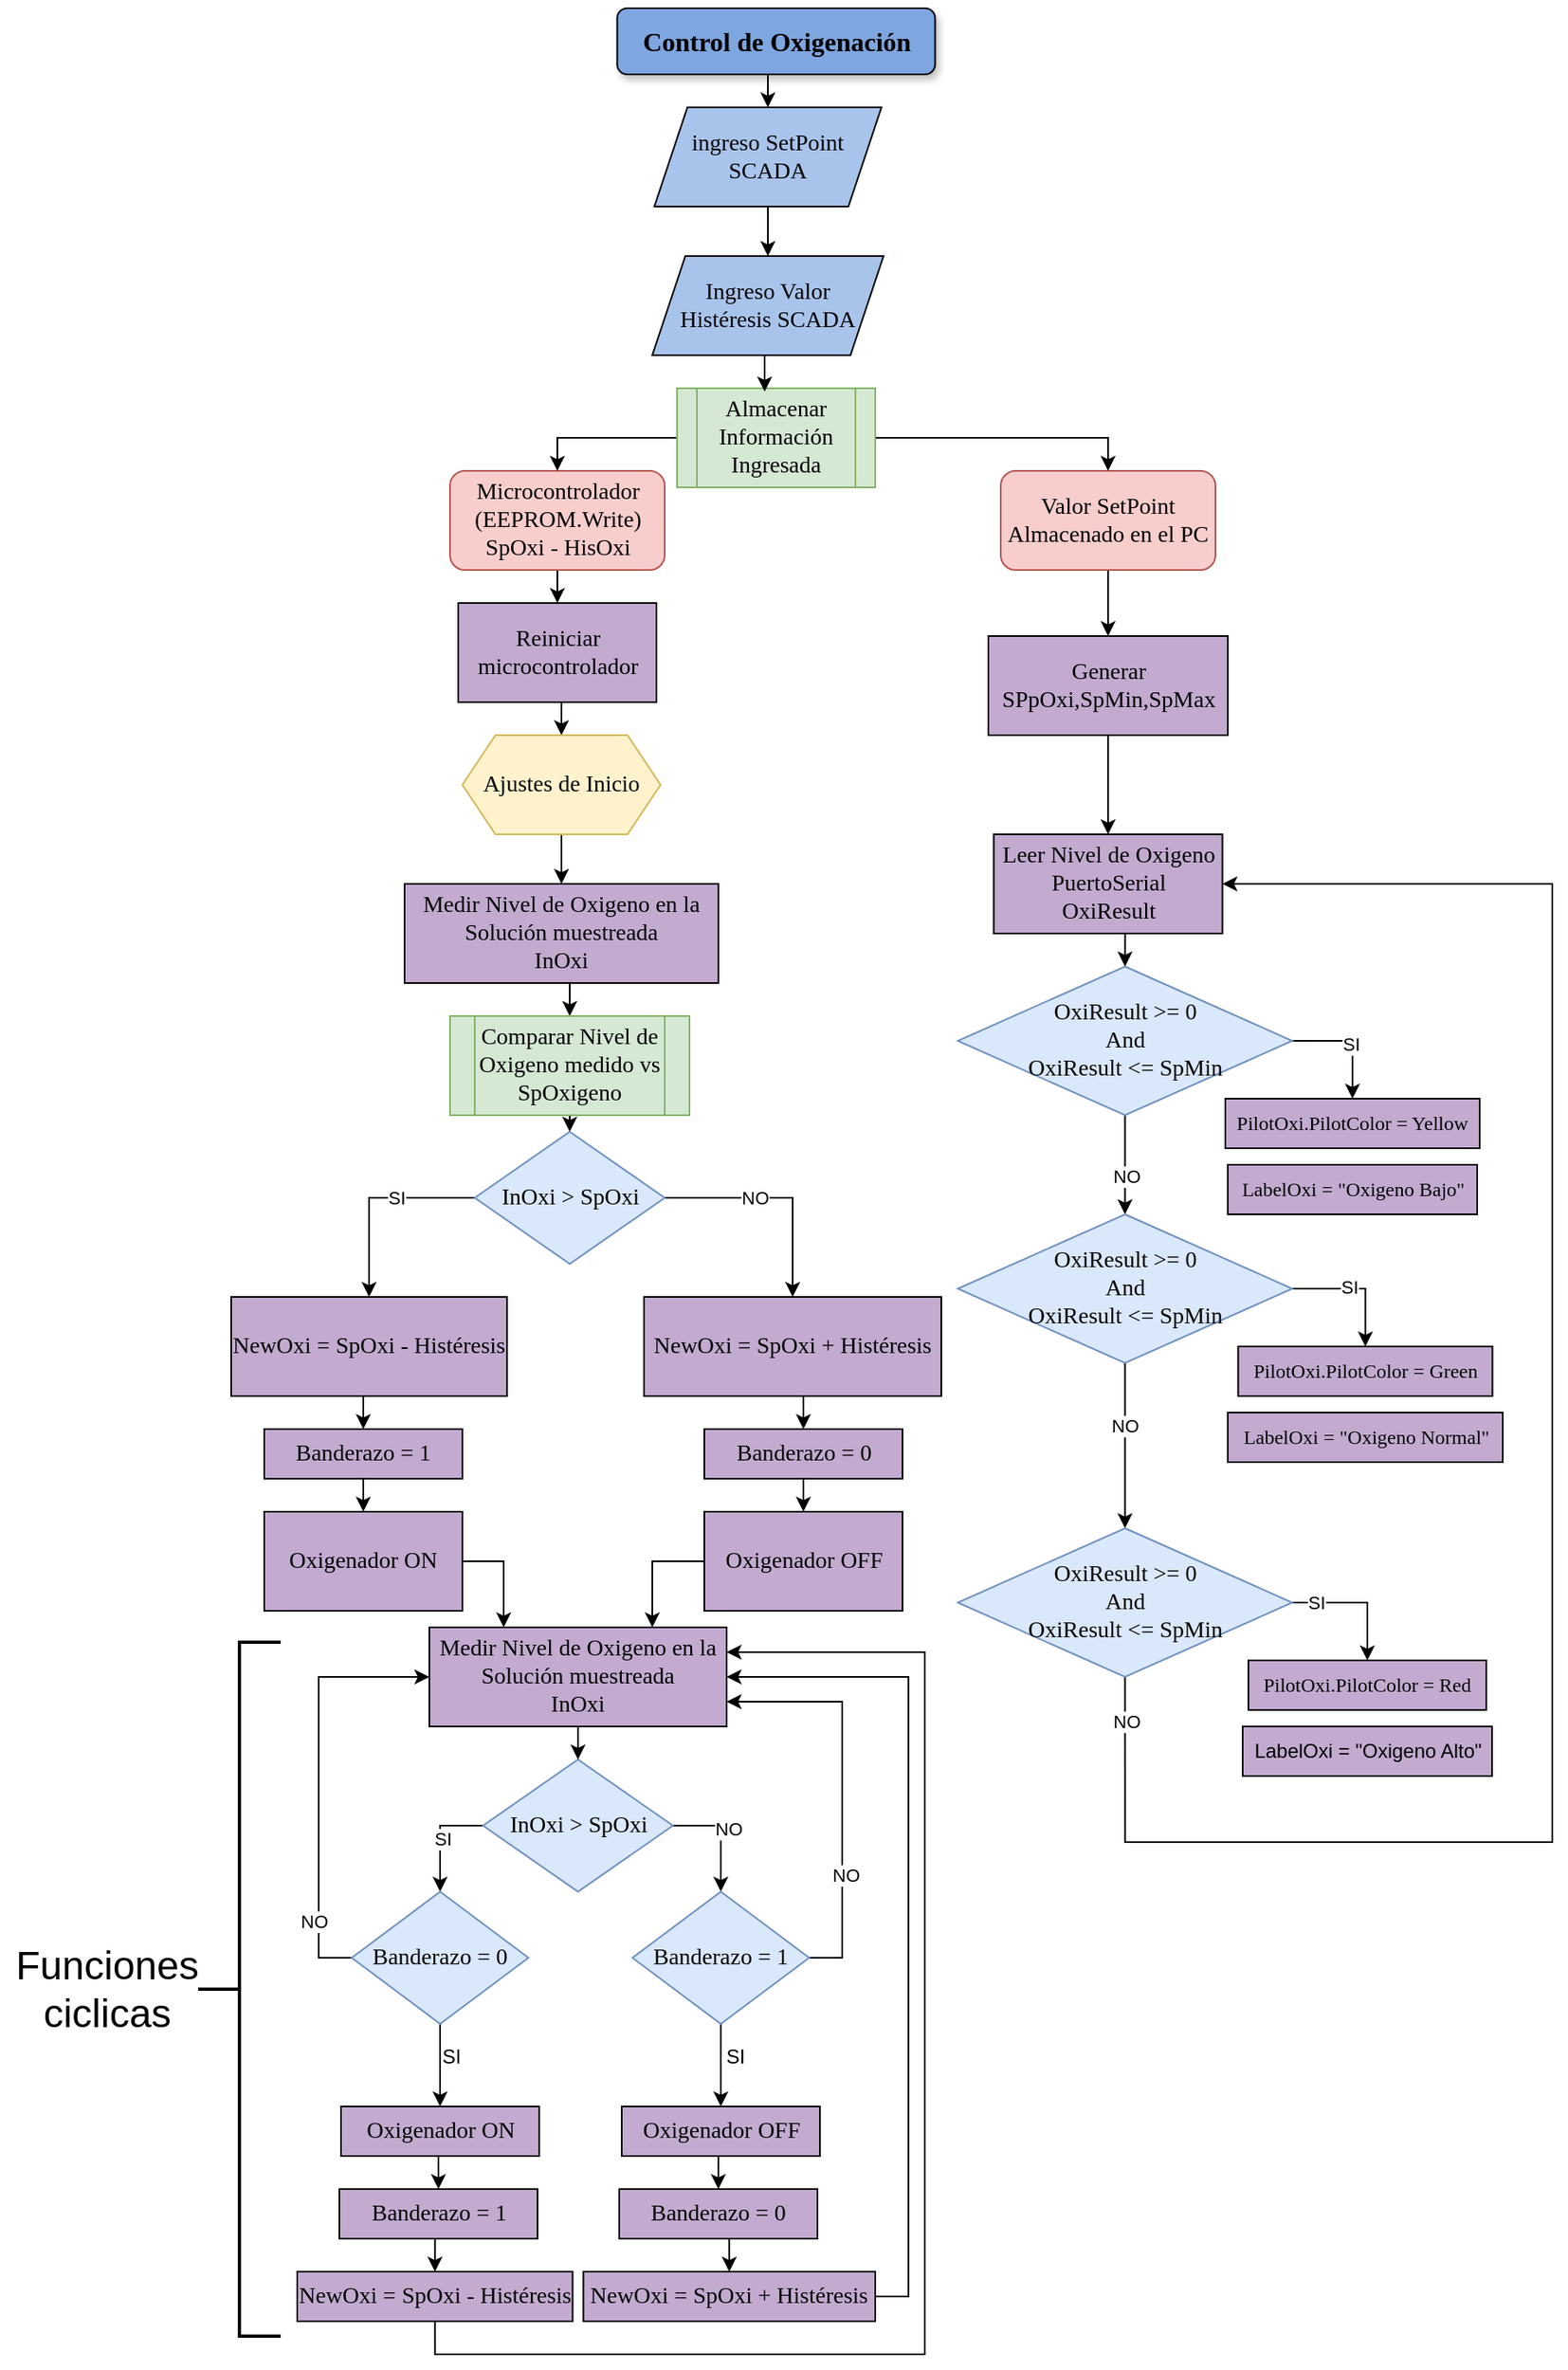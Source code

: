 <mxfile version="14.7.4" type="device"><diagram id="C5RBs43oDa-KdzZeNtuy" name="Page-1"><mxGraphModel dx="2067" dy="1708" grid="1" gridSize="10" guides="1" tooltips="1" connect="1" arrows="1" fold="1" page="1" pageScale="1" pageWidth="827" pageHeight="1169" math="0" shadow="0"><root><mxCell id="WIyWlLk6GJQsqaUBKTNV-0"/><mxCell id="WIyWlLk6GJQsqaUBKTNV-1" parent="WIyWlLk6GJQsqaUBKTNV-0"/><mxCell id="j3Bn2K5FIiZmqhXwVq_b-67" style="edgeStyle=orthogonalEdgeStyle;rounded=0;orthogonalLoop=1;jettySize=auto;html=1;exitX=0.5;exitY=1;exitDx=0;exitDy=0;entryX=0.5;entryY=0;entryDx=0;entryDy=0;" edge="1" parent="WIyWlLk6GJQsqaUBKTNV-1" source="WIyWlLk6GJQsqaUBKTNV-3" target="j3Bn2K5FIiZmqhXwVq_b-4"><mxGeometry relative="1" as="geometry"/></mxCell><mxCell id="WIyWlLk6GJQsqaUBKTNV-3" value="&lt;font face=&quot;Times New Roman&quot; style=&quot;font-size: 16px&quot;&gt;&lt;b style=&quot;font-size: 16px&quot;&gt;Control de Oxigenación&lt;/b&gt;&lt;/font&gt;" style="rounded=1;whiteSpace=wrap;html=1;fontSize=16;glass=0;strokeWidth=1;shadow=1;fillColor=#7EA6E0;" parent="WIyWlLk6GJQsqaUBKTNV-1" vertex="1"><mxGeometry x="133.75" y="-40" width="192.5" height="40" as="geometry"/></mxCell><mxCell id="j3Bn2K5FIiZmqhXwVq_b-97" style="edgeStyle=orthogonalEdgeStyle;rounded=0;orthogonalLoop=1;jettySize=auto;html=1;exitX=0.5;exitY=1;exitDx=0;exitDy=0;entryX=0.5;entryY=0;entryDx=0;entryDy=0;" edge="1" parent="WIyWlLk6GJQsqaUBKTNV-1" source="j3Bn2K5FIiZmqhXwVq_b-2" target="j3Bn2K5FIiZmqhXwVq_b-72"><mxGeometry relative="1" as="geometry"/></mxCell><mxCell id="j3Bn2K5FIiZmqhXwVq_b-2" value="&lt;font face=&quot;Times New Roman&quot; style=&quot;font-size: 14px&quot;&gt;Valor SetPoint Almacenado en el PC&lt;/font&gt;" style="rounded=1;whiteSpace=wrap;html=1;strokeColor=#b85450;fillColor=#f8cecc;" vertex="1" parent="WIyWlLk6GJQsqaUBKTNV-1"><mxGeometry x="366" y="240" width="130" height="60" as="geometry"/></mxCell><mxCell id="j3Bn2K5FIiZmqhXwVq_b-108" style="edgeStyle=orthogonalEdgeStyle;rounded=0;orthogonalLoop=1;jettySize=auto;html=1;exitX=0.5;exitY=1;exitDx=0;exitDy=0;entryX=0.5;entryY=0;entryDx=0;entryDy=0;" edge="1" parent="WIyWlLk6GJQsqaUBKTNV-1" source="j3Bn2K5FIiZmqhXwVq_b-3" target="j3Bn2K5FIiZmqhXwVq_b-11"><mxGeometry relative="1" as="geometry"/></mxCell><mxCell id="j3Bn2K5FIiZmqhXwVq_b-3" value="&lt;font face=&quot;Times New Roman&quot; style=&quot;font-size: 14px&quot;&gt;Microcontrolador &lt;br&gt;(EEPROM.Write)&lt;br&gt;SpOxi - HisOxi&lt;/font&gt;" style="rounded=1;whiteSpace=wrap;html=1;fillColor=#f8cecc;strokeColor=#b85450;" vertex="1" parent="WIyWlLk6GJQsqaUBKTNV-1"><mxGeometry x="32.5" y="240" width="130" height="60" as="geometry"/></mxCell><mxCell id="j3Bn2K5FIiZmqhXwVq_b-68" style="edgeStyle=orthogonalEdgeStyle;rounded=0;orthogonalLoop=1;jettySize=auto;html=1;exitX=0.5;exitY=1;exitDx=0;exitDy=0;entryX=0.5;entryY=0;entryDx=0;entryDy=0;" edge="1" parent="WIyWlLk6GJQsqaUBKTNV-1" source="j3Bn2K5FIiZmqhXwVq_b-4" target="j3Bn2K5FIiZmqhXwVq_b-19"><mxGeometry relative="1" as="geometry"/></mxCell><mxCell id="j3Bn2K5FIiZmqhXwVq_b-4" value="&lt;font face=&quot;Times New Roman&quot; style=&quot;font-size: 14px&quot;&gt;ingreso SetPoint&lt;br&gt;SCADA&lt;/font&gt;" style="shape=parallelogram;perimeter=parallelogramPerimeter;whiteSpace=wrap;html=1;fixedSize=1;fillColor=#A9C4EB;" vertex="1" parent="WIyWlLk6GJQsqaUBKTNV-1"><mxGeometry x="156.25" y="20" width="137.5" height="60" as="geometry"/></mxCell><mxCell id="j3Bn2K5FIiZmqhXwVq_b-70" style="edgeStyle=orthogonalEdgeStyle;rounded=0;orthogonalLoop=1;jettySize=auto;html=1;exitX=0;exitY=0.5;exitDx=0;exitDy=0;entryX=0.5;entryY=0;entryDx=0;entryDy=0;" edge="1" parent="WIyWlLk6GJQsqaUBKTNV-1" source="j3Bn2K5FIiZmqhXwVq_b-5" target="j3Bn2K5FIiZmqhXwVq_b-3"><mxGeometry relative="1" as="geometry"/></mxCell><mxCell id="j3Bn2K5FIiZmqhXwVq_b-71" style="edgeStyle=orthogonalEdgeStyle;rounded=0;orthogonalLoop=1;jettySize=auto;html=1;exitX=1;exitY=0.5;exitDx=0;exitDy=0;" edge="1" parent="WIyWlLk6GJQsqaUBKTNV-1" source="j3Bn2K5FIiZmqhXwVq_b-5" target="j3Bn2K5FIiZmqhXwVq_b-2"><mxGeometry relative="1" as="geometry"><Array as="points"><mxPoint x="431" y="220"/></Array></mxGeometry></mxCell><mxCell id="j3Bn2K5FIiZmqhXwVq_b-5" value="&lt;font face=&quot;Times New Roman&quot; style=&quot;font-size: 14px&quot;&gt;Almacenar Información Ingresada&lt;/font&gt;" style="shape=process;whiteSpace=wrap;html=1;backgroundOutline=1;fillColor=#d5e8d4;strokeColor=#82b366;" vertex="1" parent="WIyWlLk6GJQsqaUBKTNV-1"><mxGeometry x="170" y="190" width="120" height="60" as="geometry"/></mxCell><mxCell id="j3Bn2K5FIiZmqhXwVq_b-109" style="edgeStyle=orthogonalEdgeStyle;rounded=0;orthogonalLoop=1;jettySize=auto;html=1;exitX=0.5;exitY=1;exitDx=0;exitDy=0;entryX=0.5;entryY=0;entryDx=0;entryDy=0;" edge="1" parent="WIyWlLk6GJQsqaUBKTNV-1" source="j3Bn2K5FIiZmqhXwVq_b-11" target="j3Bn2K5FIiZmqhXwVq_b-27"><mxGeometry relative="1" as="geometry"/></mxCell><mxCell id="j3Bn2K5FIiZmqhXwVq_b-11" value="&lt;font face=&quot;Times New Roman&quot; style=&quot;font-size: 14px&quot;&gt;Reiniciar&lt;br&gt;microcontrolador&lt;/font&gt;" style="rounded=0;whiteSpace=wrap;html=1;fillColor=#C3ABD0;" vertex="1" parent="WIyWlLk6GJQsqaUBKTNV-1"><mxGeometry x="37.5" y="320" width="120" height="60" as="geometry"/></mxCell><mxCell id="j3Bn2K5FIiZmqhXwVq_b-111" style="edgeStyle=orthogonalEdgeStyle;rounded=0;orthogonalLoop=1;jettySize=auto;html=1;exitX=0.5;exitY=1;exitDx=0;exitDy=0;entryX=0.5;entryY=0;entryDx=0;entryDy=0;" edge="1" parent="WIyWlLk6GJQsqaUBKTNV-1" source="j3Bn2K5FIiZmqhXwVq_b-13" target="j3Bn2K5FIiZmqhXwVq_b-16"><mxGeometry relative="1" as="geometry"/></mxCell><mxCell id="j3Bn2K5FIiZmqhXwVq_b-13" value="&lt;font face=&quot;Times New Roman&quot; style=&quot;font-size: 14px&quot;&gt;Medir Nivel de Oxigeno en la Solución muestreada&lt;br&gt;InOxi&lt;/font&gt;" style="rounded=0;whiteSpace=wrap;html=1;fillColor=#C3ABD0;" vertex="1" parent="WIyWlLk6GJQsqaUBKTNV-1"><mxGeometry x="5" y="490" width="190" height="60" as="geometry"/></mxCell><mxCell id="j3Bn2K5FIiZmqhXwVq_b-112" style="edgeStyle=orthogonalEdgeStyle;rounded=0;orthogonalLoop=1;jettySize=auto;html=1;exitX=0.5;exitY=1;exitDx=0;exitDy=0;entryX=0.5;entryY=0;entryDx=0;entryDy=0;" edge="1" parent="WIyWlLk6GJQsqaUBKTNV-1" source="j3Bn2K5FIiZmqhXwVq_b-16" target="j3Bn2K5FIiZmqhXwVq_b-17"><mxGeometry relative="1" as="geometry"/></mxCell><mxCell id="j3Bn2K5FIiZmqhXwVq_b-16" value="&lt;font face=&quot;Times New Roman&quot; style=&quot;font-size: 14px&quot;&gt;Comparar Nivel de Oxigeno medido vs SpOxigeno&lt;/font&gt;" style="shape=process;whiteSpace=wrap;html=1;backgroundOutline=1;strokeColor=#82b366;fillColor=#d5e8d4;" vertex="1" parent="WIyWlLk6GJQsqaUBKTNV-1"><mxGeometry x="32.5" y="570" width="145" height="60" as="geometry"/></mxCell><mxCell id="j3Bn2K5FIiZmqhXwVq_b-20" style="edgeStyle=orthogonalEdgeStyle;rounded=0;orthogonalLoop=1;jettySize=auto;html=1;exitX=1;exitY=0.5;exitDx=0;exitDy=0;" edge="1" parent="WIyWlLk6GJQsqaUBKTNV-1" source="j3Bn2K5FIiZmqhXwVq_b-17" target="j3Bn2K5FIiZmqhXwVq_b-18"><mxGeometry relative="1" as="geometry"/></mxCell><mxCell id="j3Bn2K5FIiZmqhXwVq_b-46" value="NO" style="edgeLabel;html=1;align=center;verticalAlign=middle;resizable=0;points=[];" vertex="1" connectable="0" parent="j3Bn2K5FIiZmqhXwVq_b-20"><mxGeometry x="-0.229" relative="1" as="geometry"><mxPoint x="1" as="offset"/></mxGeometry></mxCell><mxCell id="j3Bn2K5FIiZmqhXwVq_b-24" style="edgeStyle=orthogonalEdgeStyle;rounded=0;orthogonalLoop=1;jettySize=auto;html=1;exitX=0;exitY=0.5;exitDx=0;exitDy=0;" edge="1" parent="WIyWlLk6GJQsqaUBKTNV-1" source="j3Bn2K5FIiZmqhXwVq_b-17" target="j3Bn2K5FIiZmqhXwVq_b-22"><mxGeometry relative="1" as="geometry"/></mxCell><mxCell id="j3Bn2K5FIiZmqhXwVq_b-45" value="SI" style="edgeLabel;html=1;align=center;verticalAlign=middle;resizable=0;points=[];" vertex="1" connectable="0" parent="j3Bn2K5FIiZmqhXwVq_b-24"><mxGeometry x="-0.218" relative="1" as="geometry"><mxPoint x="1" as="offset"/></mxGeometry></mxCell><mxCell id="j3Bn2K5FIiZmqhXwVq_b-17" value="&lt;font style=&quot;font-size: 14px&quot; face=&quot;Times New Roman&quot;&gt;InOxi &amp;gt; SpOxi&lt;/font&gt;" style="rhombus;whiteSpace=wrap;html=1;strokeColor=#6c8ebf;fillColor=#dae8fc;" vertex="1" parent="WIyWlLk6GJQsqaUBKTNV-1"><mxGeometry x="47.5" y="640" width="115" height="80" as="geometry"/></mxCell><mxCell id="j3Bn2K5FIiZmqhXwVq_b-66" style="edgeStyle=orthogonalEdgeStyle;rounded=0;orthogonalLoop=1;jettySize=auto;html=1;exitX=0.5;exitY=1;exitDx=0;exitDy=0;entryX=0.5;entryY=0;entryDx=0;entryDy=0;" edge="1" parent="WIyWlLk6GJQsqaUBKTNV-1" source="j3Bn2K5FIiZmqhXwVq_b-18" target="j3Bn2K5FIiZmqhXwVq_b-26"><mxGeometry relative="1" as="geometry"/></mxCell><mxCell id="j3Bn2K5FIiZmqhXwVq_b-18" value="&lt;font face=&quot;Times New Roman&quot; style=&quot;font-size: 14px&quot;&gt;NewOxi = SpOxi + Histéresis&lt;/font&gt;" style="rounded=0;whiteSpace=wrap;html=1;fillColor=#C3ABD0;" vertex="1" parent="WIyWlLk6GJQsqaUBKTNV-1"><mxGeometry x="150" y="740" width="180" height="60" as="geometry"/></mxCell><mxCell id="j3Bn2K5FIiZmqhXwVq_b-69" style="edgeStyle=orthogonalEdgeStyle;rounded=0;orthogonalLoop=1;jettySize=auto;html=1;exitX=0.5;exitY=1;exitDx=0;exitDy=0;entryX=0.442;entryY=0.033;entryDx=0;entryDy=0;entryPerimeter=0;" edge="1" parent="WIyWlLk6GJQsqaUBKTNV-1" source="j3Bn2K5FIiZmqhXwVq_b-19" target="j3Bn2K5FIiZmqhXwVq_b-5"><mxGeometry relative="1" as="geometry"/></mxCell><mxCell id="j3Bn2K5FIiZmqhXwVq_b-19" value="&lt;font face=&quot;Times New Roman&quot; style=&quot;font-size: 14px&quot;&gt;Ingreso Valor &lt;br&gt;Histéresis SCADA&lt;/font&gt;" style="shape=parallelogram;perimeter=parallelogramPerimeter;whiteSpace=wrap;html=1;fixedSize=1;fillColor=#A9C4EB;" vertex="1" parent="WIyWlLk6GJQsqaUBKTNV-1"><mxGeometry x="155" y="110" width="140" height="60" as="geometry"/></mxCell><mxCell id="j3Bn2K5FIiZmqhXwVq_b-64" style="edgeStyle=orthogonalEdgeStyle;rounded=0;orthogonalLoop=1;jettySize=auto;html=1;exitX=0;exitY=0.5;exitDx=0;exitDy=0;entryX=0.75;entryY=0;entryDx=0;entryDy=0;fontSize=12;fillColor=#C3ABD0;" edge="1" parent="WIyWlLk6GJQsqaUBKTNV-1" source="j3Bn2K5FIiZmqhXwVq_b-21" target="j3Bn2K5FIiZmqhXwVq_b-28"><mxGeometry relative="1" as="geometry"/></mxCell><mxCell id="j3Bn2K5FIiZmqhXwVq_b-21" value="&lt;font style=&quot;font-size: 14px&quot; face=&quot;Times New Roman&quot;&gt;Oxigenador OFF&lt;/font&gt;" style="rounded=0;whiteSpace=wrap;html=1;fillColor=#C3ABD0;" vertex="1" parent="WIyWlLk6GJQsqaUBKTNV-1"><mxGeometry x="186.5" y="870" width="120" height="60" as="geometry"/></mxCell><mxCell id="j3Bn2K5FIiZmqhXwVq_b-61" style="edgeStyle=orthogonalEdgeStyle;rounded=0;orthogonalLoop=1;jettySize=auto;html=1;exitX=0.5;exitY=1;exitDx=0;exitDy=0;entryX=0.5;entryY=0;entryDx=0;entryDy=0;" edge="1" parent="WIyWlLk6GJQsqaUBKTNV-1" source="j3Bn2K5FIiZmqhXwVq_b-22" target="j3Bn2K5FIiZmqhXwVq_b-25"><mxGeometry relative="1" as="geometry"/></mxCell><mxCell id="j3Bn2K5FIiZmqhXwVq_b-22" value="&lt;font face=&quot;Times New Roman&quot; style=&quot;font-size: 14px&quot;&gt;NewOxi = SpOxi - Histéresis&lt;/font&gt;" style="rounded=0;whiteSpace=wrap;html=1;fillColor=#C3ABD0;" vertex="1" parent="WIyWlLk6GJQsqaUBKTNV-1"><mxGeometry x="-100" y="740" width="167" height="60" as="geometry"/></mxCell><mxCell id="j3Bn2K5FIiZmqhXwVq_b-63" style="edgeStyle=orthogonalEdgeStyle;rounded=0;orthogonalLoop=1;jettySize=auto;html=1;exitX=1;exitY=0.5;exitDx=0;exitDy=0;entryX=0.25;entryY=0;entryDx=0;entryDy=0;fontSize=12;fillColor=#C3ABD0;" edge="1" parent="WIyWlLk6GJQsqaUBKTNV-1" source="j3Bn2K5FIiZmqhXwVq_b-23" target="j3Bn2K5FIiZmqhXwVq_b-28"><mxGeometry relative="1" as="geometry"/></mxCell><mxCell id="j3Bn2K5FIiZmqhXwVq_b-23" value="&lt;font style=&quot;font-size: 14px&quot; face=&quot;Times New Roman&quot;&gt;Oxigenador ON&lt;/font&gt;" style="rounded=0;whiteSpace=wrap;html=1;fillColor=#C3ABD0;" vertex="1" parent="WIyWlLk6GJQsqaUBKTNV-1"><mxGeometry x="-80" y="870" width="120" height="60" as="geometry"/></mxCell><mxCell id="j3Bn2K5FIiZmqhXwVq_b-62" style="edgeStyle=orthogonalEdgeStyle;rounded=0;orthogonalLoop=1;jettySize=auto;html=1;exitX=0.5;exitY=1;exitDx=0;exitDy=0;entryX=0.5;entryY=0;entryDx=0;entryDy=0;fontSize=12;fillColor=#C3ABD0;" edge="1" parent="WIyWlLk6GJQsqaUBKTNV-1" source="j3Bn2K5FIiZmqhXwVq_b-25" target="j3Bn2K5FIiZmqhXwVq_b-23"><mxGeometry relative="1" as="geometry"/></mxCell><mxCell id="j3Bn2K5FIiZmqhXwVq_b-25" value="&lt;font face=&quot;Times New Roman&quot; style=&quot;font-size: 14px&quot;&gt;Banderazo = 1&lt;/font&gt;" style="rounded=0;whiteSpace=wrap;html=1;fillColor=#C3ABD0;" vertex="1" parent="WIyWlLk6GJQsqaUBKTNV-1"><mxGeometry x="-80" y="820" width="120" height="30" as="geometry"/></mxCell><mxCell id="j3Bn2K5FIiZmqhXwVq_b-65" style="edgeStyle=orthogonalEdgeStyle;rounded=0;orthogonalLoop=1;jettySize=auto;html=1;exitX=0.5;exitY=1;exitDx=0;exitDy=0;entryX=0.5;entryY=0;entryDx=0;entryDy=0;fontSize=12;fillColor=#C3ABD0;" edge="1" parent="WIyWlLk6GJQsqaUBKTNV-1" source="j3Bn2K5FIiZmqhXwVq_b-26" target="j3Bn2K5FIiZmqhXwVq_b-21"><mxGeometry relative="1" as="geometry"/></mxCell><mxCell id="j3Bn2K5FIiZmqhXwVq_b-26" value="&lt;font style=&quot;font-size: 14px&quot; face=&quot;Times New Roman&quot;&gt;Banderazo = 0&lt;/font&gt;" style="rounded=0;whiteSpace=wrap;html=1;fillColor=#C3ABD0;" vertex="1" parent="WIyWlLk6GJQsqaUBKTNV-1"><mxGeometry x="186.5" y="820" width="120" height="30" as="geometry"/></mxCell><mxCell id="j3Bn2K5FIiZmqhXwVq_b-110" style="edgeStyle=orthogonalEdgeStyle;rounded=0;orthogonalLoop=1;jettySize=auto;html=1;exitX=0.5;exitY=1;exitDx=0;exitDy=0;" edge="1" parent="WIyWlLk6GJQsqaUBKTNV-1" source="j3Bn2K5FIiZmqhXwVq_b-27" target="j3Bn2K5FIiZmqhXwVq_b-13"><mxGeometry relative="1" as="geometry"/></mxCell><mxCell id="j3Bn2K5FIiZmqhXwVq_b-27" value="&lt;font style=&quot;font-size: 14px&quot; face=&quot;Times New Roman&quot;&gt;Ajustes de Inicio&lt;/font&gt;" style="shape=hexagon;perimeter=hexagonPerimeter2;whiteSpace=wrap;html=1;fixedSize=1;fillColor=#fff2cc;strokeColor=#d6b656;" vertex="1" parent="WIyWlLk6GJQsqaUBKTNV-1"><mxGeometry x="40" y="400" width="120" height="60" as="geometry"/></mxCell><mxCell id="j3Bn2K5FIiZmqhXwVq_b-37" style="edgeStyle=orthogonalEdgeStyle;rounded=0;orthogonalLoop=1;jettySize=auto;html=1;exitX=0.5;exitY=1;exitDx=0;exitDy=0;fontSize=12;fillColor=#C3ABD0;" edge="1" parent="WIyWlLk6GJQsqaUBKTNV-1" source="j3Bn2K5FIiZmqhXwVq_b-28" target="j3Bn2K5FIiZmqhXwVq_b-30"><mxGeometry relative="1" as="geometry"/></mxCell><mxCell id="j3Bn2K5FIiZmqhXwVq_b-28" value="&lt;font face=&quot;Times New Roman&quot; style=&quot;font-size: 14px&quot;&gt;Medir Nivel de Oxigeno en la Solución muestreada&lt;br&gt;InOxi&lt;/font&gt;" style="rounded=0;whiteSpace=wrap;html=1;fillColor=#C3ABD0;" vertex="1" parent="WIyWlLk6GJQsqaUBKTNV-1"><mxGeometry x="20" y="940" width="180" height="60" as="geometry"/></mxCell><mxCell id="j3Bn2K5FIiZmqhXwVq_b-35" style="edgeStyle=orthogonalEdgeStyle;rounded=0;orthogonalLoop=1;jettySize=auto;html=1;exitX=0;exitY=0.5;exitDx=0;exitDy=0;entryX=0.5;entryY=0;entryDx=0;entryDy=0;" edge="1" parent="WIyWlLk6GJQsqaUBKTNV-1" source="j3Bn2K5FIiZmqhXwVq_b-30" target="j3Bn2K5FIiZmqhXwVq_b-31"><mxGeometry relative="1" as="geometry"/></mxCell><mxCell id="j3Bn2K5FIiZmqhXwVq_b-48" value="SI" style="edgeLabel;html=1;align=center;verticalAlign=middle;resizable=0;points=[];" vertex="1" connectable="0" parent="j3Bn2K5FIiZmqhXwVq_b-35"><mxGeometry x="0.03" y="1" relative="1" as="geometry"><mxPoint as="offset"/></mxGeometry></mxCell><mxCell id="j3Bn2K5FIiZmqhXwVq_b-36" style="edgeStyle=orthogonalEdgeStyle;rounded=0;orthogonalLoop=1;jettySize=auto;html=1;exitX=1;exitY=0.5;exitDx=0;exitDy=0;entryX=0.5;entryY=0;entryDx=0;entryDy=0;" edge="1" parent="WIyWlLk6GJQsqaUBKTNV-1" source="j3Bn2K5FIiZmqhXwVq_b-30" target="j3Bn2K5FIiZmqhXwVq_b-32"><mxGeometry relative="1" as="geometry"/></mxCell><mxCell id="j3Bn2K5FIiZmqhXwVq_b-47" value="NO" style="edgeLabel;html=1;align=center;verticalAlign=middle;resizable=0;points=[];" vertex="1" connectable="0" parent="j3Bn2K5FIiZmqhXwVq_b-36"><mxGeometry x="-0.101" y="4" relative="1" as="geometry"><mxPoint as="offset"/></mxGeometry></mxCell><mxCell id="j3Bn2K5FIiZmqhXwVq_b-30" value="&lt;font face=&quot;Times New Roman&quot; style=&quot;font-size: 14px&quot;&gt;InOxi &amp;gt; SpOxi&lt;/font&gt;" style="rhombus;whiteSpace=wrap;html=1;strokeColor=#6c8ebf;fillColor=#dae8fc;" vertex="1" parent="WIyWlLk6GJQsqaUBKTNV-1"><mxGeometry x="52.5" y="1020" width="115" height="80" as="geometry"/></mxCell><mxCell id="j3Bn2K5FIiZmqhXwVq_b-34" style="edgeStyle=orthogonalEdgeStyle;rounded=0;orthogonalLoop=1;jettySize=auto;html=1;exitX=0;exitY=0.5;exitDx=0;exitDy=0;entryX=0;entryY=0.5;entryDx=0;entryDy=0;" edge="1" parent="WIyWlLk6GJQsqaUBKTNV-1" source="j3Bn2K5FIiZmqhXwVq_b-31" target="j3Bn2K5FIiZmqhXwVq_b-28"><mxGeometry relative="1" as="geometry"/></mxCell><mxCell id="j3Bn2K5FIiZmqhXwVq_b-52" value="NO" style="edgeLabel;html=1;align=center;verticalAlign=middle;resizable=0;points=[];" vertex="1" connectable="0" parent="j3Bn2K5FIiZmqhXwVq_b-34"><mxGeometry x="-0.672" y="3" relative="1" as="geometry"><mxPoint as="offset"/></mxGeometry></mxCell><mxCell id="j3Bn2K5FIiZmqhXwVq_b-53" style="edgeStyle=orthogonalEdgeStyle;rounded=0;orthogonalLoop=1;jettySize=auto;html=1;exitX=0.5;exitY=1;exitDx=0;exitDy=0;entryX=0.5;entryY=0;entryDx=0;entryDy=0;" edge="1" parent="WIyWlLk6GJQsqaUBKTNV-1" source="j3Bn2K5FIiZmqhXwVq_b-31" target="j3Bn2K5FIiZmqhXwVq_b-38"><mxGeometry relative="1" as="geometry"><Array as="points"><mxPoint x="27" y="1210"/><mxPoint x="27" y="1210"/></Array></mxGeometry></mxCell><mxCell id="j3Bn2K5FIiZmqhXwVq_b-31" value="&lt;font face=&quot;Times New Roman&quot; style=&quot;font-size: 14px&quot;&gt;Banderazo&amp;nbsp;= 0&lt;/font&gt;" style="rhombus;whiteSpace=wrap;html=1;strokeColor=#6c8ebf;fillColor=#dae8fc;" vertex="1" parent="WIyWlLk6GJQsqaUBKTNV-1"><mxGeometry x="-27" y="1100" width="107" height="80" as="geometry"/></mxCell><mxCell id="j3Bn2K5FIiZmqhXwVq_b-54" style="edgeStyle=orthogonalEdgeStyle;rounded=0;orthogonalLoop=1;jettySize=auto;html=1;exitX=0.5;exitY=1;exitDx=0;exitDy=0;entryX=0.5;entryY=0;entryDx=0;entryDy=0;" edge="1" parent="WIyWlLk6GJQsqaUBKTNV-1" source="j3Bn2K5FIiZmqhXwVq_b-32" target="j3Bn2K5FIiZmqhXwVq_b-39"><mxGeometry relative="1" as="geometry"/></mxCell><mxCell id="j3Bn2K5FIiZmqhXwVq_b-106" style="edgeStyle=orthogonalEdgeStyle;rounded=0;orthogonalLoop=1;jettySize=auto;html=1;exitX=1;exitY=0.5;exitDx=0;exitDy=0;entryX=1;entryY=0.75;entryDx=0;entryDy=0;" edge="1" parent="WIyWlLk6GJQsqaUBKTNV-1" source="j3Bn2K5FIiZmqhXwVq_b-32" target="j3Bn2K5FIiZmqhXwVq_b-28"><mxGeometry relative="1" as="geometry"/></mxCell><mxCell id="j3Bn2K5FIiZmqhXwVq_b-107" value="NO" style="edgeLabel;html=1;align=center;verticalAlign=middle;resizable=0;points=[];" vertex="1" connectable="0" parent="j3Bn2K5FIiZmqhXwVq_b-106"><mxGeometry x="-0.422" y="-2" relative="1" as="geometry"><mxPoint y="1" as="offset"/></mxGeometry></mxCell><mxCell id="j3Bn2K5FIiZmqhXwVq_b-32" value="&lt;font style=&quot;font-size: 14px&quot; face=&quot;Times New Roman&quot;&gt;Banderazo&amp;nbsp;= 1&lt;/font&gt;" style="rhombus;whiteSpace=wrap;html=1;strokeColor=#6c8ebf;fillColor=#dae8fc;" vertex="1" parent="WIyWlLk6GJQsqaUBKTNV-1"><mxGeometry x="143" y="1100" width="107" height="80" as="geometry"/></mxCell><mxCell id="j3Bn2K5FIiZmqhXwVq_b-57" style="edgeStyle=orthogonalEdgeStyle;rounded=0;orthogonalLoop=1;jettySize=auto;html=1;exitX=0.5;exitY=1;exitDx=0;exitDy=0;entryX=0.5;entryY=0;entryDx=0;entryDy=0;fontSize=12;fillColor=#C3ABD0;" edge="1" parent="WIyWlLk6GJQsqaUBKTNV-1" source="j3Bn2K5FIiZmqhXwVq_b-38" target="j3Bn2K5FIiZmqhXwVq_b-41"><mxGeometry relative="1" as="geometry"/></mxCell><mxCell id="j3Bn2K5FIiZmqhXwVq_b-38" value="&lt;font face=&quot;Times New Roman&quot; style=&quot;font-size: 14px&quot;&gt;Oxigenador ON&lt;/font&gt;" style="rounded=0;whiteSpace=wrap;html=1;fillColor=#C3ABD0;" vertex="1" parent="WIyWlLk6GJQsqaUBKTNV-1"><mxGeometry x="-33.5" y="1230" width="120" height="30" as="geometry"/></mxCell><mxCell id="j3Bn2K5FIiZmqhXwVq_b-60" style="edgeStyle=orthogonalEdgeStyle;rounded=0;orthogonalLoop=1;jettySize=auto;html=1;exitX=0.5;exitY=1;exitDx=0;exitDy=0;entryX=0.5;entryY=0;entryDx=0;entryDy=0;fontSize=12;fillColor=#C3ABD0;" edge="1" parent="WIyWlLk6GJQsqaUBKTNV-1" source="j3Bn2K5FIiZmqhXwVq_b-39" target="j3Bn2K5FIiZmqhXwVq_b-42"><mxGeometry relative="1" as="geometry"/></mxCell><mxCell id="j3Bn2K5FIiZmqhXwVq_b-39" value="&lt;font face=&quot;Times New Roman&quot; style=&quot;font-size: 14px&quot;&gt;Oxigenador OFF&lt;/font&gt;" style="rounded=0;whiteSpace=wrap;html=1;fillColor=#C3ABD0;" vertex="1" parent="WIyWlLk6GJQsqaUBKTNV-1"><mxGeometry x="136.5" y="1230" width="120" height="30" as="geometry"/></mxCell><mxCell id="j3Bn2K5FIiZmqhXwVq_b-58" style="edgeStyle=orthogonalEdgeStyle;rounded=0;orthogonalLoop=1;jettySize=auto;html=1;exitX=0.5;exitY=1;exitDx=0;exitDy=0;entryX=0.5;entryY=0;entryDx=0;entryDy=0;fontSize=12;fillColor=#C3ABD0;" edge="1" parent="WIyWlLk6GJQsqaUBKTNV-1" source="j3Bn2K5FIiZmqhXwVq_b-41" target="j3Bn2K5FIiZmqhXwVq_b-43"><mxGeometry relative="1" as="geometry"/></mxCell><mxCell id="j3Bn2K5FIiZmqhXwVq_b-41" value="&lt;font style=&quot;font-size: 14px&quot; face=&quot;Times New Roman&quot;&gt;Banderazo = 1&lt;/font&gt;" style="rounded=0;whiteSpace=wrap;html=1;fillColor=#C3ABD0;" vertex="1" parent="WIyWlLk6GJQsqaUBKTNV-1"><mxGeometry x="-34.5" y="1280" width="120" height="30" as="geometry"/></mxCell><mxCell id="j3Bn2K5FIiZmqhXwVq_b-59" style="edgeStyle=orthogonalEdgeStyle;rounded=0;orthogonalLoop=1;jettySize=auto;html=1;exitX=0.5;exitY=1;exitDx=0;exitDy=0;entryX=0.5;entryY=0;entryDx=0;entryDy=0;fontSize=12;fillColor=#C3ABD0;" edge="1" parent="WIyWlLk6GJQsqaUBKTNV-1" source="j3Bn2K5FIiZmqhXwVq_b-42" target="j3Bn2K5FIiZmqhXwVq_b-44"><mxGeometry relative="1" as="geometry"/></mxCell><mxCell id="j3Bn2K5FIiZmqhXwVq_b-42" value="&lt;font face=&quot;Times New Roman&quot; style=&quot;font-size: 14px&quot;&gt;Banderazo = 0&lt;/font&gt;" style="rounded=0;whiteSpace=wrap;html=1;fillColor=#C3ABD0;" vertex="1" parent="WIyWlLk6GJQsqaUBKTNV-1"><mxGeometry x="135" y="1280" width="120" height="30" as="geometry"/></mxCell><mxCell id="j3Bn2K5FIiZmqhXwVq_b-104" style="edgeStyle=orthogonalEdgeStyle;rounded=0;orthogonalLoop=1;jettySize=auto;html=1;exitX=0.5;exitY=1;exitDx=0;exitDy=0;entryX=1;entryY=0.25;entryDx=0;entryDy=0;" edge="1" parent="WIyWlLk6GJQsqaUBKTNV-1" source="j3Bn2K5FIiZmqhXwVq_b-43" target="j3Bn2K5FIiZmqhXwVq_b-28"><mxGeometry relative="1" as="geometry"><Array as="points"><mxPoint x="23" y="1380"/><mxPoint x="320" y="1380"/><mxPoint x="320" y="955"/></Array></mxGeometry></mxCell><mxCell id="j3Bn2K5FIiZmqhXwVq_b-43" value="&lt;font face=&quot;Times New Roman&quot; style=&quot;font-size: 14px&quot;&gt;NewOxi = SpOxi - Histéresis&lt;/font&gt;" style="rounded=0;whiteSpace=wrap;html=1;fillColor=#C3ABD0;" vertex="1" parent="WIyWlLk6GJQsqaUBKTNV-1"><mxGeometry x="-60" y="1330" width="166.75" height="30" as="geometry"/></mxCell><mxCell id="j3Bn2K5FIiZmqhXwVq_b-105" style="edgeStyle=orthogonalEdgeStyle;rounded=0;orthogonalLoop=1;jettySize=auto;html=1;exitX=1;exitY=0.5;exitDx=0;exitDy=0;entryX=1;entryY=0.5;entryDx=0;entryDy=0;" edge="1" parent="WIyWlLk6GJQsqaUBKTNV-1" source="j3Bn2K5FIiZmqhXwVq_b-44" target="j3Bn2K5FIiZmqhXwVq_b-28"><mxGeometry relative="1" as="geometry"/></mxCell><mxCell id="j3Bn2K5FIiZmqhXwVq_b-44" value="&lt;font face=&quot;Times New Roman&quot; style=&quot;font-size: 14px&quot;&gt;NewOxi = SpOxi + Histéresis&lt;/font&gt;" style="rounded=0;whiteSpace=wrap;html=1;fillColor=#C3ABD0;" vertex="1" parent="WIyWlLk6GJQsqaUBKTNV-1"><mxGeometry x="113.25" y="1330" width="176.75" height="30" as="geometry"/></mxCell><mxCell id="j3Bn2K5FIiZmqhXwVq_b-55" value="SI" style="text;html=1;align=center;verticalAlign=middle;resizable=0;points=[];autosize=1;strokeColor=none;" vertex="1" parent="WIyWlLk6GJQsqaUBKTNV-1"><mxGeometry x="17.5" y="1190" width="30" height="20" as="geometry"/></mxCell><mxCell id="j3Bn2K5FIiZmqhXwVq_b-56" value="SI" style="text;html=1;align=center;verticalAlign=middle;resizable=0;points=[];autosize=1;strokeColor=none;" vertex="1" parent="WIyWlLk6GJQsqaUBKTNV-1"><mxGeometry x="190" y="1190" width="30" height="20" as="geometry"/></mxCell><mxCell id="j3Bn2K5FIiZmqhXwVq_b-98" style="edgeStyle=orthogonalEdgeStyle;rounded=0;orthogonalLoop=1;jettySize=auto;html=1;exitX=0.5;exitY=1;exitDx=0;exitDy=0;entryX=0.5;entryY=0;entryDx=0;entryDy=0;" edge="1" parent="WIyWlLk6GJQsqaUBKTNV-1" source="j3Bn2K5FIiZmqhXwVq_b-72" target="j3Bn2K5FIiZmqhXwVq_b-74"><mxGeometry relative="1" as="geometry"/></mxCell><mxCell id="j3Bn2K5FIiZmqhXwVq_b-72" value="&lt;font face=&quot;Times New Roman&quot; style=&quot;font-size: 14px&quot;&gt;Generar SPpOxi,SpMin,SpMax&lt;/font&gt;" style="rounded=0;whiteSpace=wrap;html=1;fillColor=#C3ABD0;" vertex="1" parent="WIyWlLk6GJQsqaUBKTNV-1"><mxGeometry x="358.5" y="340" width="145" height="60" as="geometry"/></mxCell><mxCell id="j3Bn2K5FIiZmqhXwVq_b-77" style="edgeStyle=orthogonalEdgeStyle;rounded=0;orthogonalLoop=1;jettySize=auto;html=1;exitX=1;exitY=0.5;exitDx=0;exitDy=0;" edge="1" parent="WIyWlLk6GJQsqaUBKTNV-1" source="j3Bn2K5FIiZmqhXwVq_b-73" target="j3Bn2K5FIiZmqhXwVq_b-75"><mxGeometry relative="1" as="geometry"/></mxCell><mxCell id="j3Bn2K5FIiZmqhXwVq_b-91" value="SI&lt;br&gt;" style="edgeLabel;html=1;align=center;verticalAlign=middle;resizable=0;points=[];" vertex="1" connectable="0" parent="j3Bn2K5FIiZmqhXwVq_b-77"><mxGeometry x="0.061" y="-1" relative="1" as="geometry"><mxPoint as="offset"/></mxGeometry></mxCell><mxCell id="j3Bn2K5FIiZmqhXwVq_b-86" style="edgeStyle=orthogonalEdgeStyle;rounded=0;orthogonalLoop=1;jettySize=auto;html=1;entryX=0.5;entryY=0;entryDx=0;entryDy=0;" edge="1" parent="WIyWlLk6GJQsqaUBKTNV-1" source="j3Bn2K5FIiZmqhXwVq_b-73" target="j3Bn2K5FIiZmqhXwVq_b-79"><mxGeometry relative="1" as="geometry"><mxPoint x="441" y="640" as="sourcePoint"/></mxGeometry></mxCell><mxCell id="j3Bn2K5FIiZmqhXwVq_b-90" value="NO&lt;br&gt;" style="edgeLabel;html=1;align=center;verticalAlign=middle;resizable=0;points=[];" vertex="1" connectable="0" parent="j3Bn2K5FIiZmqhXwVq_b-86"><mxGeometry x="0.216" relative="1" as="geometry"><mxPoint as="offset"/></mxGeometry></mxCell><mxCell id="j3Bn2K5FIiZmqhXwVq_b-73" value="&lt;font style=&quot;font-size: 14px&quot; face=&quot;Times New Roman&quot;&gt;OxiResult &amp;gt;= 0 &lt;br&gt;And &lt;br&gt;OxiResult &amp;lt;= SpMin&lt;/font&gt;" style="rhombus;whiteSpace=wrap;html=1;fillColor=#dae8fc;strokeColor=#6c8ebf;" vertex="1" parent="WIyWlLk6GJQsqaUBKTNV-1"><mxGeometry x="340" y="540" width="202.5" height="90" as="geometry"/></mxCell><mxCell id="j3Bn2K5FIiZmqhXwVq_b-99" style="edgeStyle=orthogonalEdgeStyle;rounded=0;orthogonalLoop=1;jettySize=auto;html=1;exitX=0.5;exitY=1;exitDx=0;exitDy=0;entryX=0.5;entryY=0;entryDx=0;entryDy=0;" edge="1" parent="WIyWlLk6GJQsqaUBKTNV-1" source="j3Bn2K5FIiZmqhXwVq_b-74" target="j3Bn2K5FIiZmqhXwVq_b-73"><mxGeometry relative="1" as="geometry"/></mxCell><mxCell id="j3Bn2K5FIiZmqhXwVq_b-74" value="&lt;font face=&quot;Times New Roman&quot; style=&quot;font-size: 14px&quot;&gt;Leer Nivel de Oxigeno PuertoSerial&lt;br&gt;OxiResult&lt;/font&gt;" style="rounded=0;whiteSpace=wrap;html=1;fillColor=#C3ABD0;" vertex="1" parent="WIyWlLk6GJQsqaUBKTNV-1"><mxGeometry x="361.75" y="460" width="138.5" height="60" as="geometry"/></mxCell><mxCell id="j3Bn2K5FIiZmqhXwVq_b-75" value="&lt;font face=&quot;Times New Roman&quot;&gt;PilotOxi.PilotColor = Yellow&lt;/font&gt;" style="rounded=0;whiteSpace=wrap;html=1;fillColor=#C3ABD0;" vertex="1" parent="WIyWlLk6GJQsqaUBKTNV-1"><mxGeometry x="502" y="620" width="154" height="30" as="geometry"/></mxCell><mxCell id="j3Bn2K5FIiZmqhXwVq_b-76" value="&lt;font face=&quot;Times New Roman&quot;&gt;LabelOxi = &quot;Oxigeno Bajo&quot;&lt;/font&gt;" style="rounded=0;whiteSpace=wrap;html=1;fillColor=#C3ABD0;" vertex="1" parent="WIyWlLk6GJQsqaUBKTNV-1"><mxGeometry x="503.5" y="660" width="151" height="30" as="geometry"/></mxCell><mxCell id="j3Bn2K5FIiZmqhXwVq_b-78" style="edgeStyle=orthogonalEdgeStyle;rounded=0;orthogonalLoop=1;jettySize=auto;html=1;exitX=1;exitY=0.5;exitDx=0;exitDy=0;" edge="1" parent="WIyWlLk6GJQsqaUBKTNV-1" source="j3Bn2K5FIiZmqhXwVq_b-79" target="j3Bn2K5FIiZmqhXwVq_b-80"><mxGeometry relative="1" as="geometry"/></mxCell><mxCell id="j3Bn2K5FIiZmqhXwVq_b-93" value="SI" style="edgeLabel;html=1;align=center;verticalAlign=middle;resizable=0;points=[];" vertex="1" connectable="0" parent="j3Bn2K5FIiZmqhXwVq_b-78"><mxGeometry x="-0.126" y="1" relative="1" as="geometry"><mxPoint as="offset"/></mxGeometry></mxCell><mxCell id="j3Bn2K5FIiZmqhXwVq_b-87" style="edgeStyle=orthogonalEdgeStyle;rounded=0;orthogonalLoop=1;jettySize=auto;html=1;exitX=0.5;exitY=1;exitDx=0;exitDy=0;entryX=0.5;entryY=0;entryDx=0;entryDy=0;" edge="1" parent="WIyWlLk6GJQsqaUBKTNV-1" source="j3Bn2K5FIiZmqhXwVq_b-79" target="j3Bn2K5FIiZmqhXwVq_b-83"><mxGeometry relative="1" as="geometry"/></mxCell><mxCell id="j3Bn2K5FIiZmqhXwVq_b-92" value="NO" style="edgeLabel;html=1;align=center;verticalAlign=middle;resizable=0;points=[];" vertex="1" connectable="0" parent="j3Bn2K5FIiZmqhXwVq_b-87"><mxGeometry x="-0.254" y="-1" relative="1" as="geometry"><mxPoint as="offset"/></mxGeometry></mxCell><mxCell id="j3Bn2K5FIiZmqhXwVq_b-79" value="&lt;font face=&quot;Times New Roman&quot; style=&quot;font-size: 14px&quot;&gt;OxiResult &amp;gt;= 0 &lt;br&gt;And &lt;br&gt;OxiResult &amp;lt;= SpMin&lt;/font&gt;" style="rhombus;whiteSpace=wrap;html=1;strokeColor=#6c8ebf;fillColor=#dae8fc;" vertex="1" parent="WIyWlLk6GJQsqaUBKTNV-1"><mxGeometry x="340" y="690" width="202.5" height="90" as="geometry"/></mxCell><mxCell id="j3Bn2K5FIiZmqhXwVq_b-80" value="&lt;font face=&quot;Times New Roman&quot;&gt;PilotOxi.PilotColor = Green&lt;/font&gt;" style="rounded=0;whiteSpace=wrap;html=1;fillColor=#C3ABD0;" vertex="1" parent="WIyWlLk6GJQsqaUBKTNV-1"><mxGeometry x="509.75" y="770" width="154" height="30" as="geometry"/></mxCell><mxCell id="j3Bn2K5FIiZmqhXwVq_b-81" value="&lt;font face=&quot;Times New Roman&quot; style=&quot;font-size: 12px&quot;&gt;LabelOxi = &quot;Oxigeno Normal&quot;&lt;/font&gt;" style="rounded=0;whiteSpace=wrap;html=1;fillColor=#C3ABD0;" vertex="1" parent="WIyWlLk6GJQsqaUBKTNV-1"><mxGeometry x="503.5" y="810" width="166.5" height="30" as="geometry"/></mxCell><mxCell id="j3Bn2K5FIiZmqhXwVq_b-82" style="edgeStyle=orthogonalEdgeStyle;rounded=0;orthogonalLoop=1;jettySize=auto;html=1;exitX=1;exitY=0.5;exitDx=0;exitDy=0;" edge="1" parent="WIyWlLk6GJQsqaUBKTNV-1" source="j3Bn2K5FIiZmqhXwVq_b-83" target="j3Bn2K5FIiZmqhXwVq_b-84"><mxGeometry relative="1" as="geometry"/></mxCell><mxCell id="j3Bn2K5FIiZmqhXwVq_b-94" value="SI&lt;br&gt;" style="edgeLabel;html=1;align=center;verticalAlign=middle;resizable=0;points=[];" vertex="1" connectable="0" parent="j3Bn2K5FIiZmqhXwVq_b-82"><mxGeometry x="-0.636" relative="1" as="geometry"><mxPoint as="offset"/></mxGeometry></mxCell><mxCell id="j3Bn2K5FIiZmqhXwVq_b-95" style="edgeStyle=orthogonalEdgeStyle;rounded=0;orthogonalLoop=1;jettySize=auto;html=1;exitX=0.5;exitY=1;exitDx=0;exitDy=0;entryX=1;entryY=0.5;entryDx=0;entryDy=0;" edge="1" parent="WIyWlLk6GJQsqaUBKTNV-1" source="j3Bn2K5FIiZmqhXwVq_b-83" target="j3Bn2K5FIiZmqhXwVq_b-74"><mxGeometry relative="1" as="geometry"><Array as="points"><mxPoint x="441" y="1070"/><mxPoint x="700" y="1070"/><mxPoint x="700" y="490"/></Array></mxGeometry></mxCell><mxCell id="j3Bn2K5FIiZmqhXwVq_b-96" value="NO" style="edgeLabel;html=1;align=center;verticalAlign=middle;resizable=0;points=[];" vertex="1" connectable="0" parent="j3Bn2K5FIiZmqhXwVq_b-95"><mxGeometry x="-0.953" relative="1" as="geometry"><mxPoint as="offset"/></mxGeometry></mxCell><mxCell id="j3Bn2K5FIiZmqhXwVq_b-83" value="&lt;font face=&quot;Times New Roman&quot; style=&quot;font-size: 14px&quot;&gt;OxiResult &amp;gt;= 0 &lt;br&gt;And &lt;br&gt;OxiResult &amp;lt;= SpMin&lt;/font&gt;" style="rhombus;whiteSpace=wrap;html=1;strokeColor=#6c8ebf;fillColor=#dae8fc;" vertex="1" parent="WIyWlLk6GJQsqaUBKTNV-1"><mxGeometry x="340" y="880" width="202.5" height="90" as="geometry"/></mxCell><mxCell id="j3Bn2K5FIiZmqhXwVq_b-84" value="&lt;font face=&quot;Times New Roman&quot;&gt;PilotOxi.PilotColor = Red&lt;/font&gt;" style="rounded=0;whiteSpace=wrap;html=1;fillColor=#C3ABD0;" vertex="1" parent="WIyWlLk6GJQsqaUBKTNV-1"><mxGeometry x="516" y="960" width="144" height="30" as="geometry"/></mxCell><mxCell id="j3Bn2K5FIiZmqhXwVq_b-85" value="LabelOxi = &quot;Oxigeno Alto&quot;" style="rounded=0;whiteSpace=wrap;html=1;fillColor=#C3ABD0;" vertex="1" parent="WIyWlLk6GJQsqaUBKTNV-1"><mxGeometry x="512.5" y="1000" width="151" height="30" as="geometry"/></mxCell><mxCell id="j3Bn2K5FIiZmqhXwVq_b-100" value="&lt;font style=&quot;font-size: 24px&quot;&gt;Funciones ciclicas&lt;/font&gt;" style="text;html=1;strokeColor=none;fillColor=none;align=center;verticalAlign=middle;whiteSpace=wrap;rounded=0;" vertex="1" parent="WIyWlLk6GJQsqaUBKTNV-1"><mxGeometry x="-240" y="1149" width="130" height="20" as="geometry"/></mxCell><mxCell id="j3Bn2K5FIiZmqhXwVq_b-101" style="edgeStyle=orthogonalEdgeStyle;rounded=0;orthogonalLoop=1;jettySize=auto;html=1;exitX=0.5;exitY=1;exitDx=0;exitDy=0;" edge="1" parent="WIyWlLk6GJQsqaUBKTNV-1" source="j3Bn2K5FIiZmqhXwVq_b-100" target="j3Bn2K5FIiZmqhXwVq_b-100"><mxGeometry relative="1" as="geometry"/></mxCell><mxCell id="j3Bn2K5FIiZmqhXwVq_b-102" value="" style="strokeWidth=2;html=1;shape=mxgraph.flowchart.annotation_2;align=left;labelPosition=right;pointerEvents=1;" vertex="1" parent="WIyWlLk6GJQsqaUBKTNV-1"><mxGeometry x="-120" y="949" width="50" height="420" as="geometry"/></mxCell></root></mxGraphModel></diagram></mxfile>